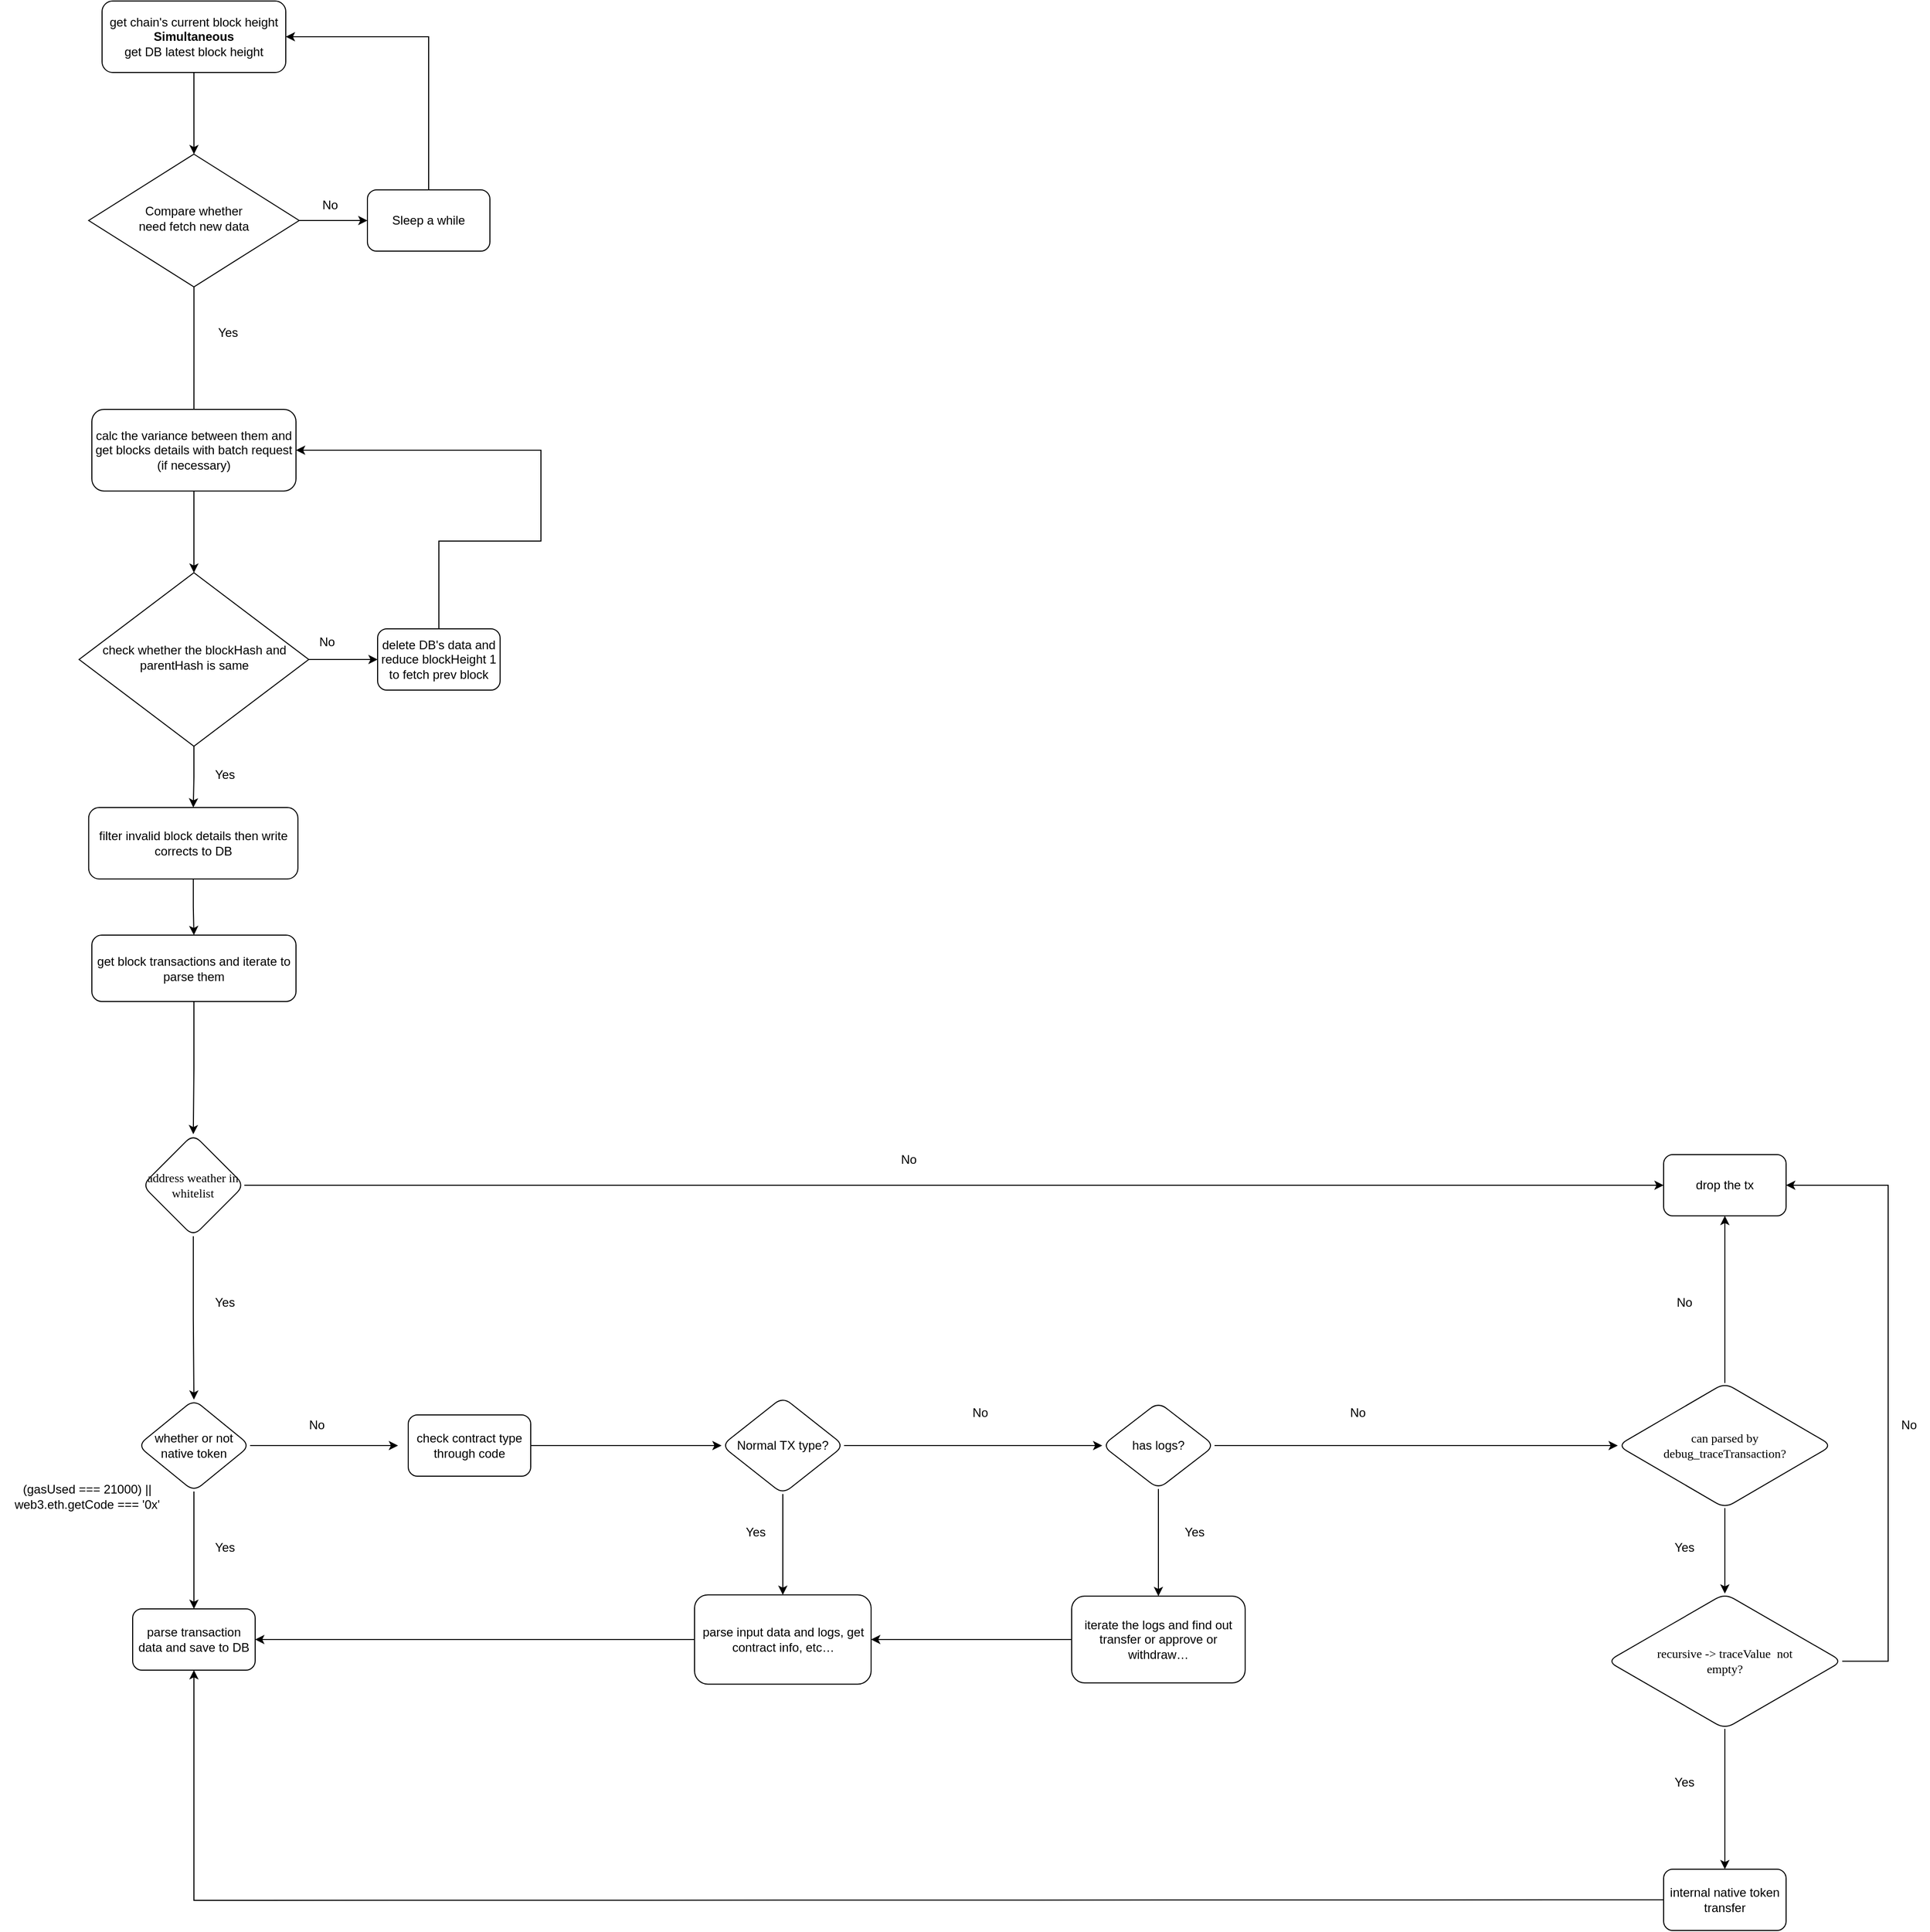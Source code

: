 <mxfile version="22.1.5" type="device">
  <diagram id="C5RBs43oDa-KdzZeNtuy" name="Page-1">
    <mxGraphModel dx="1914" dy="1031" grid="1" gridSize="10" guides="1" tooltips="1" connect="1" arrows="1" fold="1" page="1" pageScale="1" pageWidth="827" pageHeight="1169" math="0" shadow="0">
      <root>
        <mxCell id="WIyWlLk6GJQsqaUBKTNV-0" />
        <mxCell id="WIyWlLk6GJQsqaUBKTNV-1" parent="WIyWlLk6GJQsqaUBKTNV-0" />
        <mxCell id="f67qlpG-qjEHrPHwAjjN-7" style="edgeStyle=orthogonalEdgeStyle;rounded=0;orthogonalLoop=1;jettySize=auto;html=1;" parent="WIyWlLk6GJQsqaUBKTNV-1" source="WIyWlLk6GJQsqaUBKTNV-3" target="f67qlpG-qjEHrPHwAjjN-4" edge="1">
          <mxGeometry relative="1" as="geometry" />
        </mxCell>
        <mxCell id="WIyWlLk6GJQsqaUBKTNV-3" value="get chain&#39;s current block height&lt;br&gt;&lt;b&gt;Simultaneous&lt;/b&gt;&lt;br&gt;get DB latest block height" style="rounded=1;whiteSpace=wrap;html=1;fontSize=12;glass=0;strokeWidth=1;shadow=0;" parent="WIyWlLk6GJQsqaUBKTNV-1" vertex="1">
          <mxGeometry x="100" y="80" width="180" height="70" as="geometry" />
        </mxCell>
        <mxCell id="3LjYkqQR88In_Dn03-Ik-5" value="" style="edgeStyle=orthogonalEdgeStyle;rounded=0;orthogonalLoop=1;jettySize=auto;html=1;" parent="WIyWlLk6GJQsqaUBKTNV-1" source="f67qlpG-qjEHrPHwAjjN-4" edge="1">
          <mxGeometry relative="1" as="geometry">
            <mxPoint x="190" y="500" as="targetPoint" />
          </mxGeometry>
        </mxCell>
        <mxCell id="3LjYkqQR88In_Dn03-Ik-7" style="edgeStyle=orthogonalEdgeStyle;rounded=0;orthogonalLoop=1;jettySize=auto;html=1;exitX=1;exitY=0.5;exitDx=0;exitDy=0;entryX=0;entryY=0.5;entryDx=0;entryDy=0;" parent="WIyWlLk6GJQsqaUBKTNV-1" source="f67qlpG-qjEHrPHwAjjN-4" target="f67qlpG-qjEHrPHwAjjN-11" edge="1">
          <mxGeometry relative="1" as="geometry" />
        </mxCell>
        <mxCell id="f67qlpG-qjEHrPHwAjjN-4" value="&lt;blockquote style=&quot;line-height: 120%;&quot;&gt;&lt;span style=&quot;background-color: initial;&quot;&gt;Compare whether need fetch new data&lt;/span&gt;&lt;/blockquote&gt;" style="rhombus;whiteSpace=wrap;html=1;shadow=0;fontFamily=Helvetica;fontSize=12;align=center;strokeWidth=1;spacing=6;spacingTop=-4;" parent="WIyWlLk6GJQsqaUBKTNV-1" vertex="1">
          <mxGeometry x="86.88" y="230" width="206.25" height="130" as="geometry" />
        </mxCell>
        <mxCell id="3LjYkqQR88In_Dn03-Ik-8" style="edgeStyle=orthogonalEdgeStyle;rounded=0;orthogonalLoop=1;jettySize=auto;html=1;exitX=0.5;exitY=0;exitDx=0;exitDy=0;entryX=1;entryY=0.5;entryDx=0;entryDy=0;" parent="WIyWlLk6GJQsqaUBKTNV-1" source="f67qlpG-qjEHrPHwAjjN-11" target="WIyWlLk6GJQsqaUBKTNV-3" edge="1">
          <mxGeometry relative="1" as="geometry" />
        </mxCell>
        <mxCell id="f67qlpG-qjEHrPHwAjjN-11" value="Sleep a while" style="rounded=1;whiteSpace=wrap;html=1;" parent="WIyWlLk6GJQsqaUBKTNV-1" vertex="1">
          <mxGeometry x="360" y="265" width="120" height="60" as="geometry" />
        </mxCell>
        <mxCell id="f67qlpG-qjEHrPHwAjjN-12" value="No" style="text;html=1;align=center;verticalAlign=middle;resizable=0;points=[];autosize=1;strokeColor=none;fillColor=none;" parent="WIyWlLk6GJQsqaUBKTNV-1" vertex="1">
          <mxGeometry x="302.5" y="265" width="40" height="30" as="geometry" />
        </mxCell>
        <mxCell id="Mourx0AzUmUQ6HW9rbp9-14" value="" style="edgeStyle=orthogonalEdgeStyle;rounded=0;orthogonalLoop=1;jettySize=auto;html=1;" parent="WIyWlLk6GJQsqaUBKTNV-1" source="f67qlpG-qjEHrPHwAjjN-16" target="Mourx0AzUmUQ6HW9rbp9-13" edge="1">
          <mxGeometry relative="1" as="geometry" />
        </mxCell>
        <mxCell id="f67qlpG-qjEHrPHwAjjN-16" value="get block transactions and iterate to parse them" style="rounded=1;whiteSpace=wrap;html=1;fontSize=12;glass=0;strokeWidth=1;shadow=0;" parent="WIyWlLk6GJQsqaUBKTNV-1" vertex="1">
          <mxGeometry x="90" y="995" width="200" height="65" as="geometry" />
        </mxCell>
        <mxCell id="f67qlpG-qjEHrPHwAjjN-29" value="" style="edgeStyle=orthogonalEdgeStyle;rounded=0;orthogonalLoop=1;jettySize=auto;html=1;" parent="WIyWlLk6GJQsqaUBKTNV-1" source="f67qlpG-qjEHrPHwAjjN-23" target="f67qlpG-qjEHrPHwAjjN-28" edge="1">
          <mxGeometry relative="1" as="geometry" />
        </mxCell>
        <mxCell id="Mourx0AzUmUQ6HW9rbp9-3" style="edgeStyle=orthogonalEdgeStyle;rounded=0;orthogonalLoop=1;jettySize=auto;html=1;" parent="WIyWlLk6GJQsqaUBKTNV-1" source="f67qlpG-qjEHrPHwAjjN-23" edge="1">
          <mxGeometry relative="1" as="geometry">
            <mxPoint x="390" y="1495" as="targetPoint" />
          </mxGeometry>
        </mxCell>
        <mxCell id="f67qlpG-qjEHrPHwAjjN-23" value="whether or not native token" style="rhombus;whiteSpace=wrap;html=1;rounded=1;glass=0;strokeWidth=1;shadow=0;" parent="WIyWlLk6GJQsqaUBKTNV-1" vertex="1">
          <mxGeometry x="135.01" y="1450" width="110" height="90" as="geometry" />
        </mxCell>
        <mxCell id="Mourx0AzUmUQ6HW9rbp9-9" style="edgeStyle=orthogonalEdgeStyle;rounded=0;orthogonalLoop=1;jettySize=auto;html=1;entryX=0.5;entryY=0;entryDx=0;entryDy=0;" parent="WIyWlLk6GJQsqaUBKTNV-1" source="f67qlpG-qjEHrPHwAjjN-25" target="Mourx0AzUmUQ6HW9rbp9-10" edge="1">
          <mxGeometry relative="1" as="geometry">
            <mxPoint x="710" y="1630" as="targetPoint" />
          </mxGeometry>
        </mxCell>
        <mxCell id="Mourx0AzUmUQ6HW9rbp9-20" style="edgeStyle=orthogonalEdgeStyle;rounded=0;orthogonalLoop=1;jettySize=auto;html=1;entryX=0;entryY=0.5;entryDx=0;entryDy=0;" parent="WIyWlLk6GJQsqaUBKTNV-1" source="f67qlpG-qjEHrPHwAjjN-25" target="f67qlpG-qjEHrPHwAjjN-35" edge="1">
          <mxGeometry relative="1" as="geometry" />
        </mxCell>
        <mxCell id="f67qlpG-qjEHrPHwAjjN-25" value="Normal TX type?" style="rhombus;whiteSpace=wrap;html=1;rounded=1;glass=0;strokeWidth=1;shadow=0;" parent="WIyWlLk6GJQsqaUBKTNV-1" vertex="1">
          <mxGeometry x="707" y="1447.5" width="120" height="95" as="geometry" />
        </mxCell>
        <mxCell id="f67qlpG-qjEHrPHwAjjN-28" value="parse transaction data and save to DB" style="whiteSpace=wrap;html=1;rounded=1;glass=0;strokeWidth=1;shadow=0;" parent="WIyWlLk6GJQsqaUBKTNV-1" vertex="1">
          <mxGeometry x="130" y="1655" width="120" height="60" as="geometry" />
        </mxCell>
        <mxCell id="f67qlpG-qjEHrPHwAjjN-30" value="Yes" style="text;html=1;align=center;verticalAlign=middle;resizable=0;points=[];autosize=1;strokeColor=none;fillColor=none;" parent="WIyWlLk6GJQsqaUBKTNV-1" vertex="1">
          <mxGeometry x="200" y="1580" width="40" height="30" as="geometry" />
        </mxCell>
        <mxCell id="f67qlpG-qjEHrPHwAjjN-33" value="Yes" style="text;html=1;align=center;verticalAlign=middle;resizable=0;points=[];autosize=1;strokeColor=none;fillColor=none;" parent="WIyWlLk6GJQsqaUBKTNV-1" vertex="1">
          <mxGeometry x="720" y="1565" width="40" height="30" as="geometry" />
        </mxCell>
        <mxCell id="Mourx0AzUmUQ6HW9rbp9-23" value="" style="edgeStyle=orthogonalEdgeStyle;rounded=0;orthogonalLoop=1;jettySize=auto;html=1;" parent="WIyWlLk6GJQsqaUBKTNV-1" source="f67qlpG-qjEHrPHwAjjN-35" target="Mourx0AzUmUQ6HW9rbp9-22" edge="1">
          <mxGeometry relative="1" as="geometry" />
        </mxCell>
        <mxCell id="Mourx0AzUmUQ6HW9rbp9-29" value="" style="edgeStyle=orthogonalEdgeStyle;rounded=0;orthogonalLoop=1;jettySize=auto;html=1;entryX=0.5;entryY=0;entryDx=0;entryDy=0;" parent="WIyWlLk6GJQsqaUBKTNV-1" source="f67qlpG-qjEHrPHwAjjN-35" target="Mourx0AzUmUQ6HW9rbp9-31" edge="1">
          <mxGeometry relative="1" as="geometry">
            <mxPoint x="1135" y="1615" as="targetPoint" />
          </mxGeometry>
        </mxCell>
        <mxCell id="f67qlpG-qjEHrPHwAjjN-35" value="has logs?" style="rhombus;whiteSpace=wrap;html=1;rounded=1;glass=0;strokeWidth=1;shadow=0;" parent="WIyWlLk6GJQsqaUBKTNV-1" vertex="1">
          <mxGeometry x="1080" y="1452.5" width="110" height="85" as="geometry" />
        </mxCell>
        <mxCell id="f67qlpG-qjEHrPHwAjjN-62" value="Yes" style="text;html=1;align=center;verticalAlign=middle;resizable=0;points=[];autosize=1;strokeColor=none;fillColor=none;" parent="WIyWlLk6GJQsqaUBKTNV-1" vertex="1">
          <mxGeometry x="1150" y="1565" width="40" height="30" as="geometry" />
        </mxCell>
        <mxCell id="f67qlpG-qjEHrPHwAjjN-65" value="No" style="text;html=1;align=center;verticalAlign=middle;resizable=0;points=[];autosize=1;strokeColor=none;fillColor=none;" parent="WIyWlLk6GJQsqaUBKTNV-1" vertex="1">
          <mxGeometry x="1630" y="1340" width="40" height="30" as="geometry" />
        </mxCell>
        <mxCell id="3LjYkqQR88In_Dn03-Ik-11" value="" style="edgeStyle=orthogonalEdgeStyle;rounded=0;orthogonalLoop=1;jettySize=auto;html=1;" parent="WIyWlLk6GJQsqaUBKTNV-1" source="3LjYkqQR88In_Dn03-Ik-4" edge="1">
          <mxGeometry relative="1" as="geometry">
            <mxPoint x="370" y="725" as="targetPoint" />
          </mxGeometry>
        </mxCell>
        <mxCell id="3LjYkqQR88In_Dn03-Ik-15" value="" style="edgeStyle=orthogonalEdgeStyle;rounded=0;orthogonalLoop=1;jettySize=auto;html=1;entryX=0.5;entryY=0;entryDx=0;entryDy=0;" parent="WIyWlLk6GJQsqaUBKTNV-1" source="3LjYkqQR88In_Dn03-Ik-4" target="3LjYkqQR88In_Dn03-Ik-16" edge="1">
          <mxGeometry relative="1" as="geometry">
            <mxPoint x="190" y="865" as="targetPoint" />
          </mxGeometry>
        </mxCell>
        <mxCell id="3LjYkqQR88In_Dn03-Ik-4" value="check whether the blockHash and parentHash is same" style="rhombus;whiteSpace=wrap;html=1;shadow=0;strokeWidth=1;spacing=6;spacingTop=-4;" parent="WIyWlLk6GJQsqaUBKTNV-1" vertex="1">
          <mxGeometry x="77.5" y="640" width="225" height="170" as="geometry" />
        </mxCell>
        <mxCell id="3LjYkqQR88In_Dn03-Ik-6" value="Yes" style="text;html=1;align=center;verticalAlign=middle;resizable=0;points=[];autosize=1;strokeColor=none;fillColor=none;" parent="WIyWlLk6GJQsqaUBKTNV-1" vertex="1">
          <mxGeometry x="202.5" y="390" width="40" height="30" as="geometry" />
        </mxCell>
        <mxCell id="3LjYkqQR88In_Dn03-Ik-12" style="edgeStyle=orthogonalEdgeStyle;rounded=0;orthogonalLoop=1;jettySize=auto;html=1;entryX=1;entryY=0.383;entryDx=0;entryDy=0;entryPerimeter=0;exitX=0.5;exitY=0;exitDx=0;exitDy=0;" parent="WIyWlLk6GJQsqaUBKTNV-1" source="3LjYkqQR88In_Dn03-Ik-17" edge="1">
          <mxGeometry relative="1" as="geometry">
            <mxPoint x="530" y="730" as="sourcePoint" />
            <mxPoint x="290" y="520" as="targetPoint" />
            <Array as="points">
              <mxPoint x="430" y="609" />
              <mxPoint x="530" y="609" />
              <mxPoint x="530" y="520" />
            </Array>
          </mxGeometry>
        </mxCell>
        <mxCell id="3LjYkqQR88In_Dn03-Ik-13" value="No" style="text;html=1;align=center;verticalAlign=middle;resizable=0;points=[];autosize=1;strokeColor=none;fillColor=none;" parent="WIyWlLk6GJQsqaUBKTNV-1" vertex="1">
          <mxGeometry x="300" y="693" width="40" height="30" as="geometry" />
        </mxCell>
        <mxCell id="3LjYkqQR88In_Dn03-Ik-18" style="edgeStyle=orthogonalEdgeStyle;rounded=0;orthogonalLoop=1;jettySize=auto;html=1;entryX=0.5;entryY=0;entryDx=0;entryDy=0;" parent="WIyWlLk6GJQsqaUBKTNV-1" source="3LjYkqQR88In_Dn03-Ik-16" target="f67qlpG-qjEHrPHwAjjN-16" edge="1">
          <mxGeometry relative="1" as="geometry" />
        </mxCell>
        <mxCell id="3LjYkqQR88In_Dn03-Ik-16" value="filter invalid block details then write corrects to DB" style="rounded=1;whiteSpace=wrap;html=1;" parent="WIyWlLk6GJQsqaUBKTNV-1" vertex="1">
          <mxGeometry x="86.88" y="870" width="205" height="70" as="geometry" />
        </mxCell>
        <mxCell id="3LjYkqQR88In_Dn03-Ik-17" value="delete DB&#39;s data and reduce blockHeight 1 to fetch prev block" style="rounded=1;whiteSpace=wrap;html=1;" parent="WIyWlLk6GJQsqaUBKTNV-1" vertex="1">
          <mxGeometry x="370" y="695" width="120" height="60" as="geometry" />
        </mxCell>
        <mxCell id="3LjYkqQR88In_Dn03-Ik-19" value="Yes" style="text;html=1;align=center;verticalAlign=middle;resizable=0;points=[];autosize=1;strokeColor=none;fillColor=none;" parent="WIyWlLk6GJQsqaUBKTNV-1" vertex="1">
          <mxGeometry x="200" y="823" width="40" height="30" as="geometry" />
        </mxCell>
        <mxCell id="3LjYkqQR88In_Dn03-Ik-20" value="(gasUsed === 21000) || &lt;br&gt;web3.eth.getCode === &#39;0x&#39;" style="text;html=1;align=center;verticalAlign=middle;resizable=0;points=[];autosize=1;strokeColor=none;fillColor=none;" parent="WIyWlLk6GJQsqaUBKTNV-1" vertex="1">
          <mxGeometry y="1525" width="170" height="40" as="geometry" />
        </mxCell>
        <mxCell id="3LjYkqQR88In_Dn03-Ik-22" value="No" style="text;html=1;align=center;verticalAlign=middle;resizable=0;points=[];autosize=1;strokeColor=none;fillColor=none;" parent="WIyWlLk6GJQsqaUBKTNV-1" vertex="1">
          <mxGeometry x="1310" y="1447.5" width="40" height="30" as="geometry" />
        </mxCell>
        <mxCell id="Mourx0AzUmUQ6HW9rbp9-1" style="edgeStyle=orthogonalEdgeStyle;rounded=0;orthogonalLoop=1;jettySize=auto;html=1;entryX=0.5;entryY=0;entryDx=0;entryDy=0;" parent="WIyWlLk6GJQsqaUBKTNV-1" source="Mourx0AzUmUQ6HW9rbp9-0" target="3LjYkqQR88In_Dn03-Ik-4" edge="1">
          <mxGeometry relative="1" as="geometry" />
        </mxCell>
        <mxCell id="Mourx0AzUmUQ6HW9rbp9-0" value="calc the variance between them and get blocks details with batch request (if necessary)" style="rounded=1;whiteSpace=wrap;html=1;" parent="WIyWlLk6GJQsqaUBKTNV-1" vertex="1">
          <mxGeometry x="90" y="480" width="200" height="80" as="geometry" />
        </mxCell>
        <mxCell id="Mourx0AzUmUQ6HW9rbp9-7" style="edgeStyle=orthogonalEdgeStyle;rounded=0;orthogonalLoop=1;jettySize=auto;html=1;" parent="WIyWlLk6GJQsqaUBKTNV-1" source="Mourx0AzUmUQ6HW9rbp9-4" target="f67qlpG-qjEHrPHwAjjN-25" edge="1">
          <mxGeometry relative="1" as="geometry" />
        </mxCell>
        <mxCell id="Mourx0AzUmUQ6HW9rbp9-4" value="check contract type through code" style="rounded=1;whiteSpace=wrap;html=1;" parent="WIyWlLk6GJQsqaUBKTNV-1" vertex="1">
          <mxGeometry x="400" y="1465" width="120" height="60" as="geometry" />
        </mxCell>
        <mxCell id="Mourx0AzUmUQ6HW9rbp9-5" value="No" style="text;html=1;align=center;verticalAlign=middle;resizable=0;points=[];autosize=1;strokeColor=none;fillColor=none;" parent="WIyWlLk6GJQsqaUBKTNV-1" vertex="1">
          <mxGeometry x="290" y="1460" width="40" height="30" as="geometry" />
        </mxCell>
        <mxCell id="Mourx0AzUmUQ6HW9rbp9-12" style="edgeStyle=orthogonalEdgeStyle;rounded=0;orthogonalLoop=1;jettySize=auto;html=1;entryX=1;entryY=0.5;entryDx=0;entryDy=0;" parent="WIyWlLk6GJQsqaUBKTNV-1" source="Mourx0AzUmUQ6HW9rbp9-10" target="f67qlpG-qjEHrPHwAjjN-28" edge="1">
          <mxGeometry relative="1" as="geometry" />
        </mxCell>
        <mxCell id="Mourx0AzUmUQ6HW9rbp9-10" value="parse input data and logs, get contract info, etc…" style="rounded=1;whiteSpace=wrap;html=1;" parent="WIyWlLk6GJQsqaUBKTNV-1" vertex="1">
          <mxGeometry x="680.5" y="1641.25" width="173" height="87.5" as="geometry" />
        </mxCell>
        <mxCell id="Mourx0AzUmUQ6HW9rbp9-15" style="edgeStyle=orthogonalEdgeStyle;rounded=0;orthogonalLoop=1;jettySize=auto;html=1;" parent="WIyWlLk6GJQsqaUBKTNV-1" source="Mourx0AzUmUQ6HW9rbp9-13" target="f67qlpG-qjEHrPHwAjjN-23" edge="1">
          <mxGeometry relative="1" as="geometry" />
        </mxCell>
        <mxCell id="Mourx0AzUmUQ6HW9rbp9-18" style="edgeStyle=orthogonalEdgeStyle;rounded=0;orthogonalLoop=1;jettySize=auto;html=1;" parent="WIyWlLk6GJQsqaUBKTNV-1" source="Mourx0AzUmUQ6HW9rbp9-13" target="Mourx0AzUmUQ6HW9rbp9-17" edge="1">
          <mxGeometry relative="1" as="geometry" />
        </mxCell>
        <mxCell id="Mourx0AzUmUQ6HW9rbp9-13" value="&lt;font face=&quot;Verdana&quot;&gt;address weather in whitelist&lt;/font&gt;" style="rhombus;whiteSpace=wrap;html=1;rounded=1;glass=0;strokeWidth=1;shadow=0;align=center;" parent="WIyWlLk6GJQsqaUBKTNV-1" vertex="1">
          <mxGeometry x="139.38" y="1190" width="100" height="100" as="geometry" />
        </mxCell>
        <mxCell id="Mourx0AzUmUQ6HW9rbp9-16" value="Yes" style="text;html=1;align=center;verticalAlign=middle;resizable=0;points=[];autosize=1;strokeColor=none;fillColor=none;" parent="WIyWlLk6GJQsqaUBKTNV-1" vertex="1">
          <mxGeometry x="200" y="1340" width="40" height="30" as="geometry" />
        </mxCell>
        <mxCell id="Mourx0AzUmUQ6HW9rbp9-17" value="drop the tx" style="rounded=1;whiteSpace=wrap;html=1;" parent="WIyWlLk6GJQsqaUBKTNV-1" vertex="1">
          <mxGeometry x="1630" y="1210" width="120" height="60" as="geometry" />
        </mxCell>
        <mxCell id="Mourx0AzUmUQ6HW9rbp9-19" value="No" style="text;html=1;align=center;verticalAlign=middle;resizable=0;points=[];autosize=1;strokeColor=none;fillColor=none;" parent="WIyWlLk6GJQsqaUBKTNV-1" vertex="1">
          <mxGeometry x="870" y="1200" width="40" height="30" as="geometry" />
        </mxCell>
        <mxCell id="Mourx0AzUmUQ6HW9rbp9-24" style="edgeStyle=orthogonalEdgeStyle;rounded=0;orthogonalLoop=1;jettySize=auto;html=1;entryX=0.5;entryY=1;entryDx=0;entryDy=0;" parent="WIyWlLk6GJQsqaUBKTNV-1" source="Mourx0AzUmUQ6HW9rbp9-22" target="Mourx0AzUmUQ6HW9rbp9-17" edge="1">
          <mxGeometry relative="1" as="geometry" />
        </mxCell>
        <mxCell id="jKqN0odT6Gt8-ykqnpnZ-1" value="" style="edgeStyle=orthogonalEdgeStyle;rounded=0;orthogonalLoop=1;jettySize=auto;html=1;" edge="1" parent="WIyWlLk6GJQsqaUBKTNV-1" source="Mourx0AzUmUQ6HW9rbp9-22" target="jKqN0odT6Gt8-ykqnpnZ-0">
          <mxGeometry relative="1" as="geometry" />
        </mxCell>
        <mxCell id="Mourx0AzUmUQ6HW9rbp9-22" value="&lt;blockquote&gt;&lt;font face=&quot;Verdana&quot;&gt;can parsed by debug_traceTransaction?&lt;/font&gt;&lt;/blockquote&gt;" style="rhombus;whiteSpace=wrap;html=1;rounded=1;glass=0;strokeWidth=1;shadow=0;align=center;" parent="WIyWlLk6GJQsqaUBKTNV-1" vertex="1">
          <mxGeometry x="1585" y="1433.75" width="210" height="122.5" as="geometry" />
        </mxCell>
        <mxCell id="Mourx0AzUmUQ6HW9rbp9-25" value="No" style="text;html=1;align=center;verticalAlign=middle;resizable=0;points=[];autosize=1;strokeColor=none;fillColor=none;" parent="WIyWlLk6GJQsqaUBKTNV-1" vertex="1">
          <mxGeometry x="940" y="1447.5" width="40" height="30" as="geometry" />
        </mxCell>
        <mxCell id="Mourx0AzUmUQ6HW9rbp9-30" style="edgeStyle=orthogonalEdgeStyle;rounded=0;orthogonalLoop=1;jettySize=auto;html=1;entryX=1;entryY=0.5;entryDx=0;entryDy=0;exitX=0;exitY=0.5;exitDx=0;exitDy=0;" parent="WIyWlLk6GJQsqaUBKTNV-1" source="Mourx0AzUmUQ6HW9rbp9-31" target="Mourx0AzUmUQ6HW9rbp9-10" edge="1">
          <mxGeometry relative="1" as="geometry">
            <mxPoint x="1020" y="1685" as="sourcePoint" />
          </mxGeometry>
        </mxCell>
        <mxCell id="Mourx0AzUmUQ6HW9rbp9-31" value="iterate the logs and find out transfer or approve or withdraw…" style="rounded=1;whiteSpace=wrap;html=1;" parent="WIyWlLk6GJQsqaUBKTNV-1" vertex="1">
          <mxGeometry x="1050" y="1642.5" width="170" height="85" as="geometry" />
        </mxCell>
        <mxCell id="Mourx0AzUmUQ6HW9rbp9-34" style="edgeStyle=orthogonalEdgeStyle;rounded=0;orthogonalLoop=1;jettySize=auto;html=1;entryX=0.5;entryY=1;entryDx=0;entryDy=0;" parent="WIyWlLk6GJQsqaUBKTNV-1" target="f67qlpG-qjEHrPHwAjjN-28" edge="1">
          <mxGeometry relative="1" as="geometry">
            <mxPoint x="1630" y="1940" as="sourcePoint" />
          </mxGeometry>
        </mxCell>
        <mxCell id="Mourx0AzUmUQ6HW9rbp9-35" value="Yes" style="text;html=1;align=center;verticalAlign=middle;resizable=0;points=[];autosize=1;strokeColor=none;fillColor=none;" parent="WIyWlLk6GJQsqaUBKTNV-1" vertex="1">
          <mxGeometry x="1630" y="1580" width="40" height="30" as="geometry" />
        </mxCell>
        <mxCell id="jKqN0odT6Gt8-ykqnpnZ-3" value="" style="edgeStyle=orthogonalEdgeStyle;rounded=0;orthogonalLoop=1;jettySize=auto;html=1;" edge="1" parent="WIyWlLk6GJQsqaUBKTNV-1" source="jKqN0odT6Gt8-ykqnpnZ-0" target="jKqN0odT6Gt8-ykqnpnZ-2">
          <mxGeometry relative="1" as="geometry" />
        </mxCell>
        <mxCell id="jKqN0odT6Gt8-ykqnpnZ-5" style="edgeStyle=orthogonalEdgeStyle;rounded=0;orthogonalLoop=1;jettySize=auto;html=1;entryX=1;entryY=0.5;entryDx=0;entryDy=0;exitX=1;exitY=0.5;exitDx=0;exitDy=0;" edge="1" parent="WIyWlLk6GJQsqaUBKTNV-1" source="jKqN0odT6Gt8-ykqnpnZ-0" target="Mourx0AzUmUQ6HW9rbp9-17">
          <mxGeometry relative="1" as="geometry">
            <mxPoint x="1795" y="1239.46" as="targetPoint" />
            <mxPoint x="1815" y="1685.547" as="sourcePoint" />
            <Array as="points">
              <mxPoint x="1850" y="1706" />
              <mxPoint x="1850" y="1240" />
            </Array>
          </mxGeometry>
        </mxCell>
        <mxCell id="jKqN0odT6Gt8-ykqnpnZ-0" value="&lt;blockquote&gt;&lt;font face=&quot;Verdana&quot;&gt;recursive -&amp;gt; traceValue&amp;nbsp; not empty?&lt;/font&gt;&lt;/blockquote&gt;" style="rhombus;whiteSpace=wrap;html=1;rounded=1;glass=0;strokeWidth=1;shadow=0;" vertex="1" parent="WIyWlLk6GJQsqaUBKTNV-1">
          <mxGeometry x="1575" y="1640" width="230" height="132.5" as="geometry" />
        </mxCell>
        <mxCell id="jKqN0odT6Gt8-ykqnpnZ-2" value="internal native token transfer" style="whiteSpace=wrap;html=1;rounded=1;glass=0;strokeWidth=1;shadow=0;" vertex="1" parent="WIyWlLk6GJQsqaUBKTNV-1">
          <mxGeometry x="1630" y="1910" width="120" height="60" as="geometry" />
        </mxCell>
        <mxCell id="jKqN0odT6Gt8-ykqnpnZ-4" value="Yes" style="text;html=1;align=center;verticalAlign=middle;resizable=0;points=[];autosize=1;strokeColor=none;fillColor=none;" vertex="1" parent="WIyWlLk6GJQsqaUBKTNV-1">
          <mxGeometry x="1630" y="1810" width="40" height="30" as="geometry" />
        </mxCell>
        <mxCell id="jKqN0odT6Gt8-ykqnpnZ-6" value="No" style="text;html=1;align=center;verticalAlign=middle;resizable=0;points=[];autosize=1;strokeColor=none;fillColor=none;" vertex="1" parent="WIyWlLk6GJQsqaUBKTNV-1">
          <mxGeometry x="1850" y="1460" width="40" height="30" as="geometry" />
        </mxCell>
      </root>
    </mxGraphModel>
  </diagram>
</mxfile>
